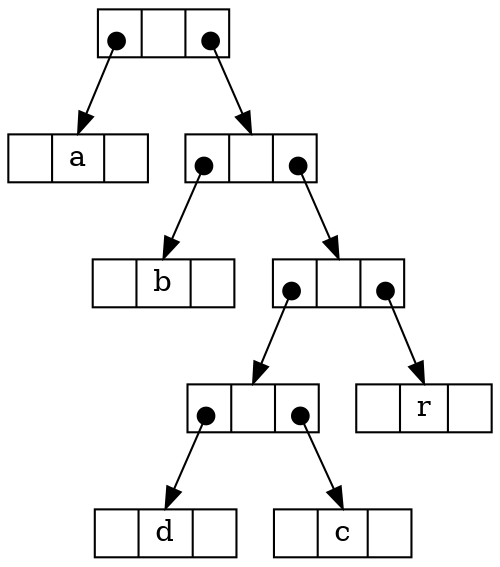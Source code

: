 digraph tree {
  splines=false
  node [shape=record,height=.1]
  edge [tailclip=false, arrowtail=dot, dir=both];

  n0x7fffe01ecaa0 [label="<left> | <value>   | <right>"];
  n0x7fffe01ecac0 [label="<left> | <value> a | <right>"];
  n0x7fffe01ecaa0:left:c -> n0x7fffe01ecac0:value;
  n0x7fffe01ecae0 [label="<left> | <value>   | <right>"];
  n0x7fffe01ecb00 [label="<left> | <value> b | <right>"];
  n0x7fffe01ecae0:left:c -> n0x7fffe01ecb00:value;
  n0x7fffe01ecb20 [label="<left> | <value>   | <right>"];
  n0x7fffe01ecb40 [label="<left> | <value>   | <right>"];
  n0x7fffe01ecb60 [label="<left> | <value> d | <right>"];
  n0x7fffe01ecb40:left:c -> n0x7fffe01ecb60:value;
  n0x7fffe01ecb80 [label="<left> | <value> c | <right>"];
  n0x7fffe01ecb40:right:c -> n0x7fffe01ecb80:value;
  n0x7fffe01ecb20:left:c -> n0x7fffe01ecb40:value;
  n0x7fffe01ecba0 [label="<left> | <value> r | <right>"];
  n0x7fffe01ecb20:right:c -> n0x7fffe01ecba0:value;
  n0x7fffe01ecae0:right:c -> n0x7fffe01ecb20:value;
  n0x7fffe01ecaa0:right:c -> n0x7fffe01ecae0:value;

}
